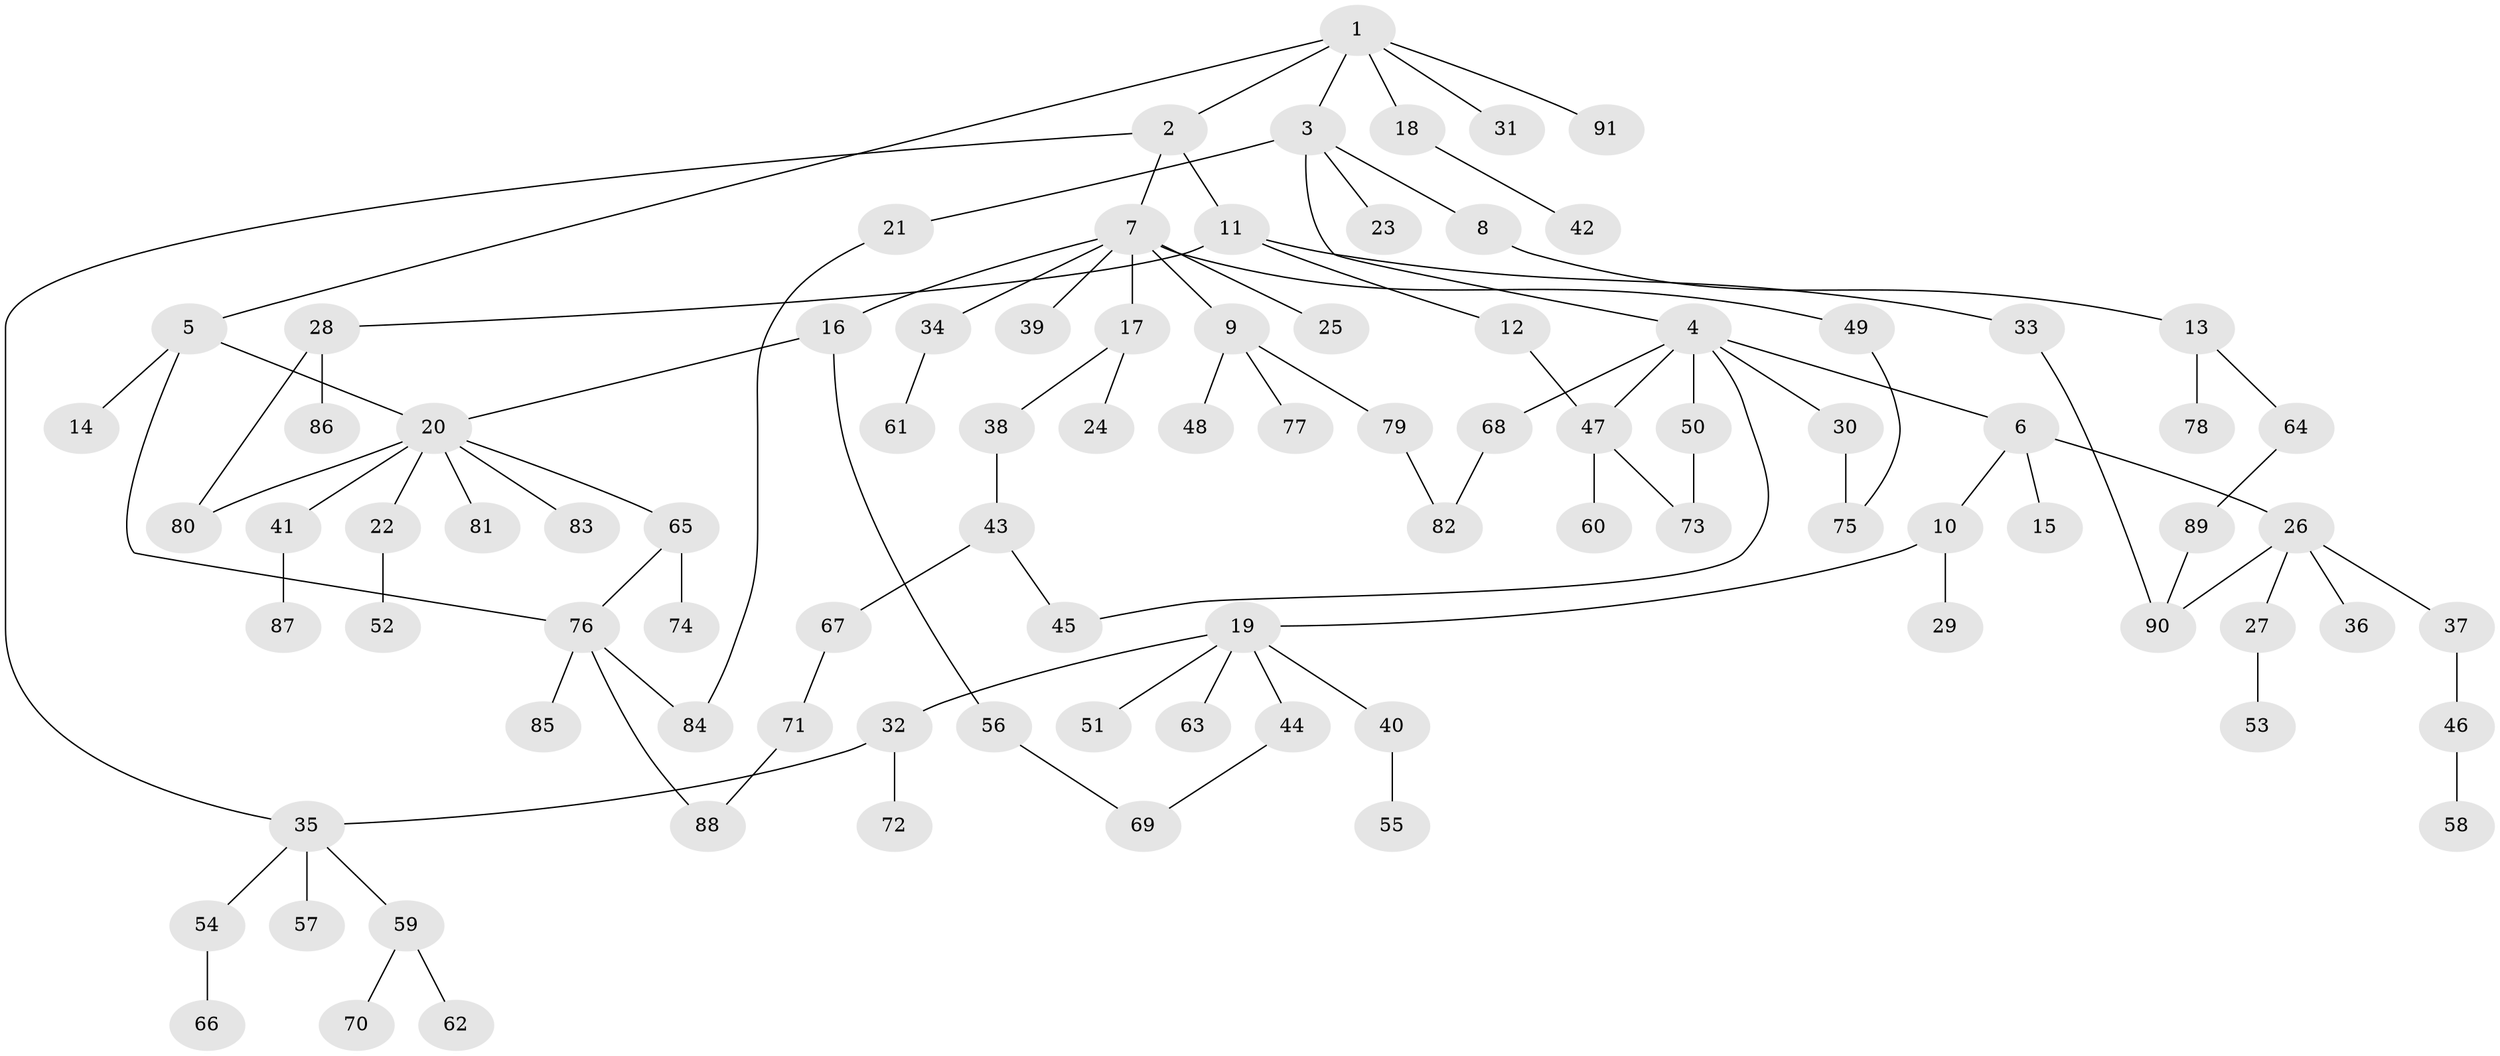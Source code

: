 // coarse degree distribution, {3: 0.25, 6: 0.07142857142857142, 1: 0.10714285714285714, 5: 0.07142857142857142, 2: 0.39285714285714285, 4: 0.10714285714285714}
// Generated by graph-tools (version 1.1) at 2025/36/03/04/25 23:36:03]
// undirected, 91 vertices, 104 edges
graph export_dot {
  node [color=gray90,style=filled];
  1;
  2;
  3;
  4;
  5;
  6;
  7;
  8;
  9;
  10;
  11;
  12;
  13;
  14;
  15;
  16;
  17;
  18;
  19;
  20;
  21;
  22;
  23;
  24;
  25;
  26;
  27;
  28;
  29;
  30;
  31;
  32;
  33;
  34;
  35;
  36;
  37;
  38;
  39;
  40;
  41;
  42;
  43;
  44;
  45;
  46;
  47;
  48;
  49;
  50;
  51;
  52;
  53;
  54;
  55;
  56;
  57;
  58;
  59;
  60;
  61;
  62;
  63;
  64;
  65;
  66;
  67;
  68;
  69;
  70;
  71;
  72;
  73;
  74;
  75;
  76;
  77;
  78;
  79;
  80;
  81;
  82;
  83;
  84;
  85;
  86;
  87;
  88;
  89;
  90;
  91;
  1 -- 2;
  1 -- 3;
  1 -- 5;
  1 -- 18;
  1 -- 31;
  1 -- 91;
  2 -- 7;
  2 -- 11;
  2 -- 35;
  3 -- 4;
  3 -- 8;
  3 -- 21;
  3 -- 23;
  4 -- 6;
  4 -- 30;
  4 -- 47;
  4 -- 50;
  4 -- 68;
  4 -- 45;
  5 -- 14;
  5 -- 20;
  5 -- 76;
  6 -- 10;
  6 -- 15;
  6 -- 26;
  7 -- 9;
  7 -- 16;
  7 -- 17;
  7 -- 25;
  7 -- 34;
  7 -- 39;
  7 -- 49;
  8 -- 13;
  9 -- 48;
  9 -- 77;
  9 -- 79;
  10 -- 19;
  10 -- 29;
  11 -- 12;
  11 -- 28;
  11 -- 33;
  12 -- 47;
  13 -- 64;
  13 -- 78;
  16 -- 56;
  16 -- 20;
  17 -- 24;
  17 -- 38;
  18 -- 42;
  19 -- 32;
  19 -- 40;
  19 -- 44;
  19 -- 51;
  19 -- 63;
  20 -- 22;
  20 -- 41;
  20 -- 65;
  20 -- 81;
  20 -- 83;
  20 -- 80;
  21 -- 84;
  22 -- 52;
  26 -- 27;
  26 -- 36;
  26 -- 37;
  26 -- 90;
  27 -- 53;
  28 -- 80;
  28 -- 86;
  30 -- 75;
  32 -- 72;
  32 -- 35;
  33 -- 90;
  34 -- 61;
  35 -- 54;
  35 -- 57;
  35 -- 59;
  37 -- 46;
  38 -- 43;
  40 -- 55;
  41 -- 87;
  43 -- 45;
  43 -- 67;
  44 -- 69;
  46 -- 58;
  47 -- 60;
  47 -- 73;
  49 -- 75;
  50 -- 73;
  54 -- 66;
  56 -- 69;
  59 -- 62;
  59 -- 70;
  64 -- 89;
  65 -- 74;
  65 -- 76;
  67 -- 71;
  68 -- 82;
  71 -- 88;
  76 -- 85;
  76 -- 88;
  76 -- 84;
  79 -- 82;
  89 -- 90;
}
